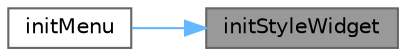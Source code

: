 digraph "initStyleWidget"
{
 // LATEX_PDF_SIZE
  bgcolor="transparent";
  edge [fontname=Helvetica,fontsize=10,labelfontname=Helvetica,labelfontsize=10];
  node [fontname=Helvetica,fontsize=10,shape=box,height=0.2,width=0.4];
  rankdir="RL";
  Node1 [id="Node000001",label="initStyleWidget",height=0.2,width=0.4,color="gray40", fillcolor="grey60", style="filled", fontcolor="black",tooltip="初始化风格分类窗口"];
  Node1 -> Node2 [id="edge1_Node000001_Node000002",dir="back",color="steelblue1",style="solid",tooltip=" "];
  Node2 [id="Node000002",label="initMenu",height=0.2,width=0.4,color="grey40", fillcolor="white", style="filled",URL="$class_list_option_menu.html#a9b45abf428270b1d7e17309e9fc6fe1f",tooltip="初始化菜单布局和内容"];
}
